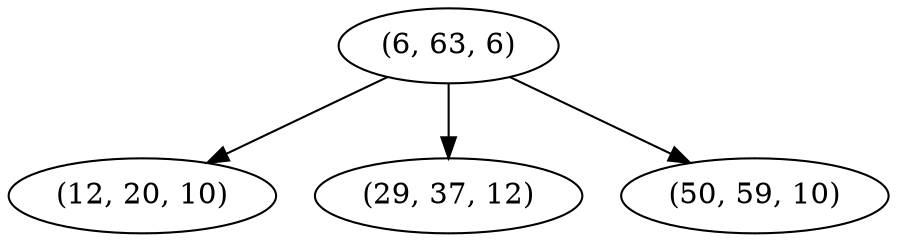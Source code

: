 digraph tree {
    "(6, 63, 6)";
    "(12, 20, 10)";
    "(29, 37, 12)";
    "(50, 59, 10)";
    "(6, 63, 6)" -> "(12, 20, 10)";
    "(6, 63, 6)" -> "(29, 37, 12)";
    "(6, 63, 6)" -> "(50, 59, 10)";
}
